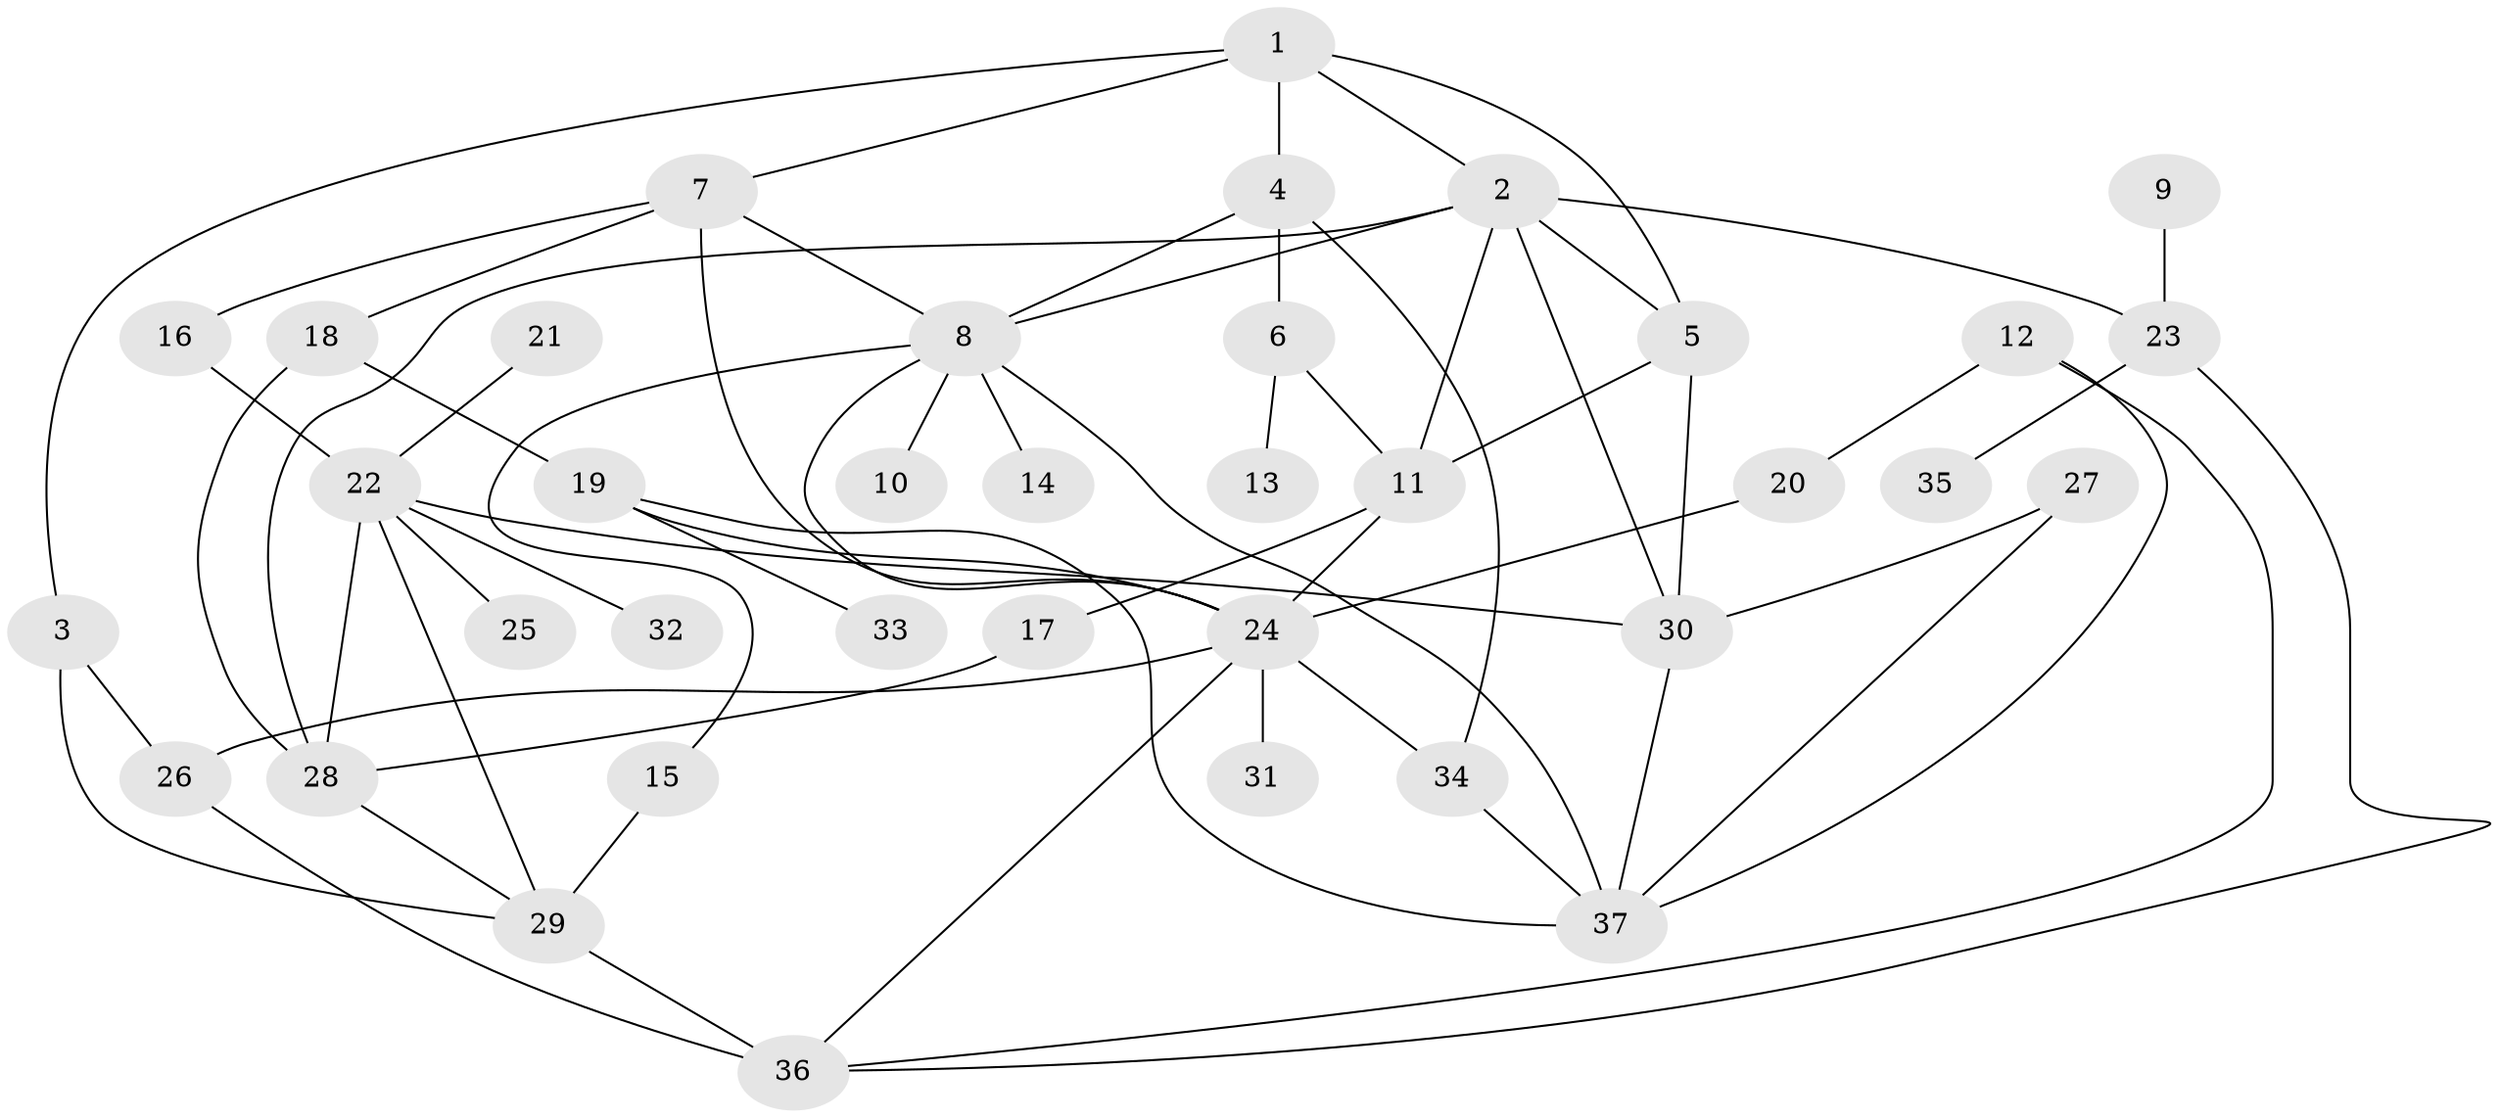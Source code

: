 // original degree distribution, {2: 0.32432432432432434, 5: 0.10810810810810811, 7: 0.02702702702702703, 3: 0.1891891891891892, 4: 0.10810810810810811, 6: 0.013513513513513514, 8: 0.013513513513513514, 1: 0.21621621621621623}
// Generated by graph-tools (version 1.1) at 2025/49/03/09/25 03:49:17]
// undirected, 37 vertices, 63 edges
graph export_dot {
graph [start="1"]
  node [color=gray90,style=filled];
  1;
  2;
  3;
  4;
  5;
  6;
  7;
  8;
  9;
  10;
  11;
  12;
  13;
  14;
  15;
  16;
  17;
  18;
  19;
  20;
  21;
  22;
  23;
  24;
  25;
  26;
  27;
  28;
  29;
  30;
  31;
  32;
  33;
  34;
  35;
  36;
  37;
  1 -- 2 [weight=1.0];
  1 -- 3 [weight=1.0];
  1 -- 4 [weight=1.0];
  1 -- 5 [weight=1.0];
  1 -- 7 [weight=1.0];
  2 -- 5 [weight=1.0];
  2 -- 8 [weight=1.0];
  2 -- 11 [weight=1.0];
  2 -- 23 [weight=1.0];
  2 -- 28 [weight=1.0];
  2 -- 30 [weight=1.0];
  3 -- 26 [weight=1.0];
  3 -- 29 [weight=1.0];
  4 -- 6 [weight=1.0];
  4 -- 8 [weight=1.0];
  4 -- 34 [weight=1.0];
  5 -- 11 [weight=1.0];
  5 -- 30 [weight=2.0];
  6 -- 11 [weight=1.0];
  6 -- 13 [weight=1.0];
  7 -- 8 [weight=1.0];
  7 -- 16 [weight=1.0];
  7 -- 18 [weight=1.0];
  7 -- 24 [weight=1.0];
  8 -- 10 [weight=1.0];
  8 -- 14 [weight=1.0];
  8 -- 15 [weight=1.0];
  8 -- 24 [weight=1.0];
  8 -- 37 [weight=1.0];
  9 -- 23 [weight=1.0];
  11 -- 17 [weight=1.0];
  11 -- 24 [weight=1.0];
  12 -- 20 [weight=1.0];
  12 -- 36 [weight=1.0];
  12 -- 37 [weight=1.0];
  15 -- 29 [weight=1.0];
  16 -- 22 [weight=1.0];
  17 -- 28 [weight=1.0];
  18 -- 19 [weight=1.0];
  18 -- 28 [weight=1.0];
  19 -- 24 [weight=1.0];
  19 -- 33 [weight=1.0];
  19 -- 37 [weight=1.0];
  20 -- 24 [weight=1.0];
  21 -- 22 [weight=1.0];
  22 -- 25 [weight=1.0];
  22 -- 28 [weight=1.0];
  22 -- 29 [weight=1.0];
  22 -- 30 [weight=1.0];
  22 -- 32 [weight=1.0];
  23 -- 35 [weight=1.0];
  23 -- 36 [weight=1.0];
  24 -- 26 [weight=1.0];
  24 -- 31 [weight=1.0];
  24 -- 34 [weight=1.0];
  24 -- 36 [weight=1.0];
  26 -- 36 [weight=1.0];
  27 -- 30 [weight=1.0];
  27 -- 37 [weight=1.0];
  28 -- 29 [weight=1.0];
  29 -- 36 [weight=2.0];
  30 -- 37 [weight=1.0];
  34 -- 37 [weight=1.0];
}
